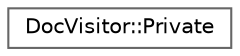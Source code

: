 digraph "Graphical Class Hierarchy"
{
 // INTERACTIVE_SVG=YES
 // LATEX_PDF_SIZE
  bgcolor="transparent";
  edge [fontname=Helvetica,fontsize=10,labelfontname=Helvetica,labelfontsize=10];
  node [fontname=Helvetica,fontsize=10,shape=box,height=0.2,width=0.4];
  rankdir="LR";
  Node0 [label="DocVisitor::Private",height=0.2,width=0.4,color="grey40", fillcolor="white", style="filled",URL="$d7/d3e/struct_doc_visitor_1_1_private.html",tooltip=" "];
}
